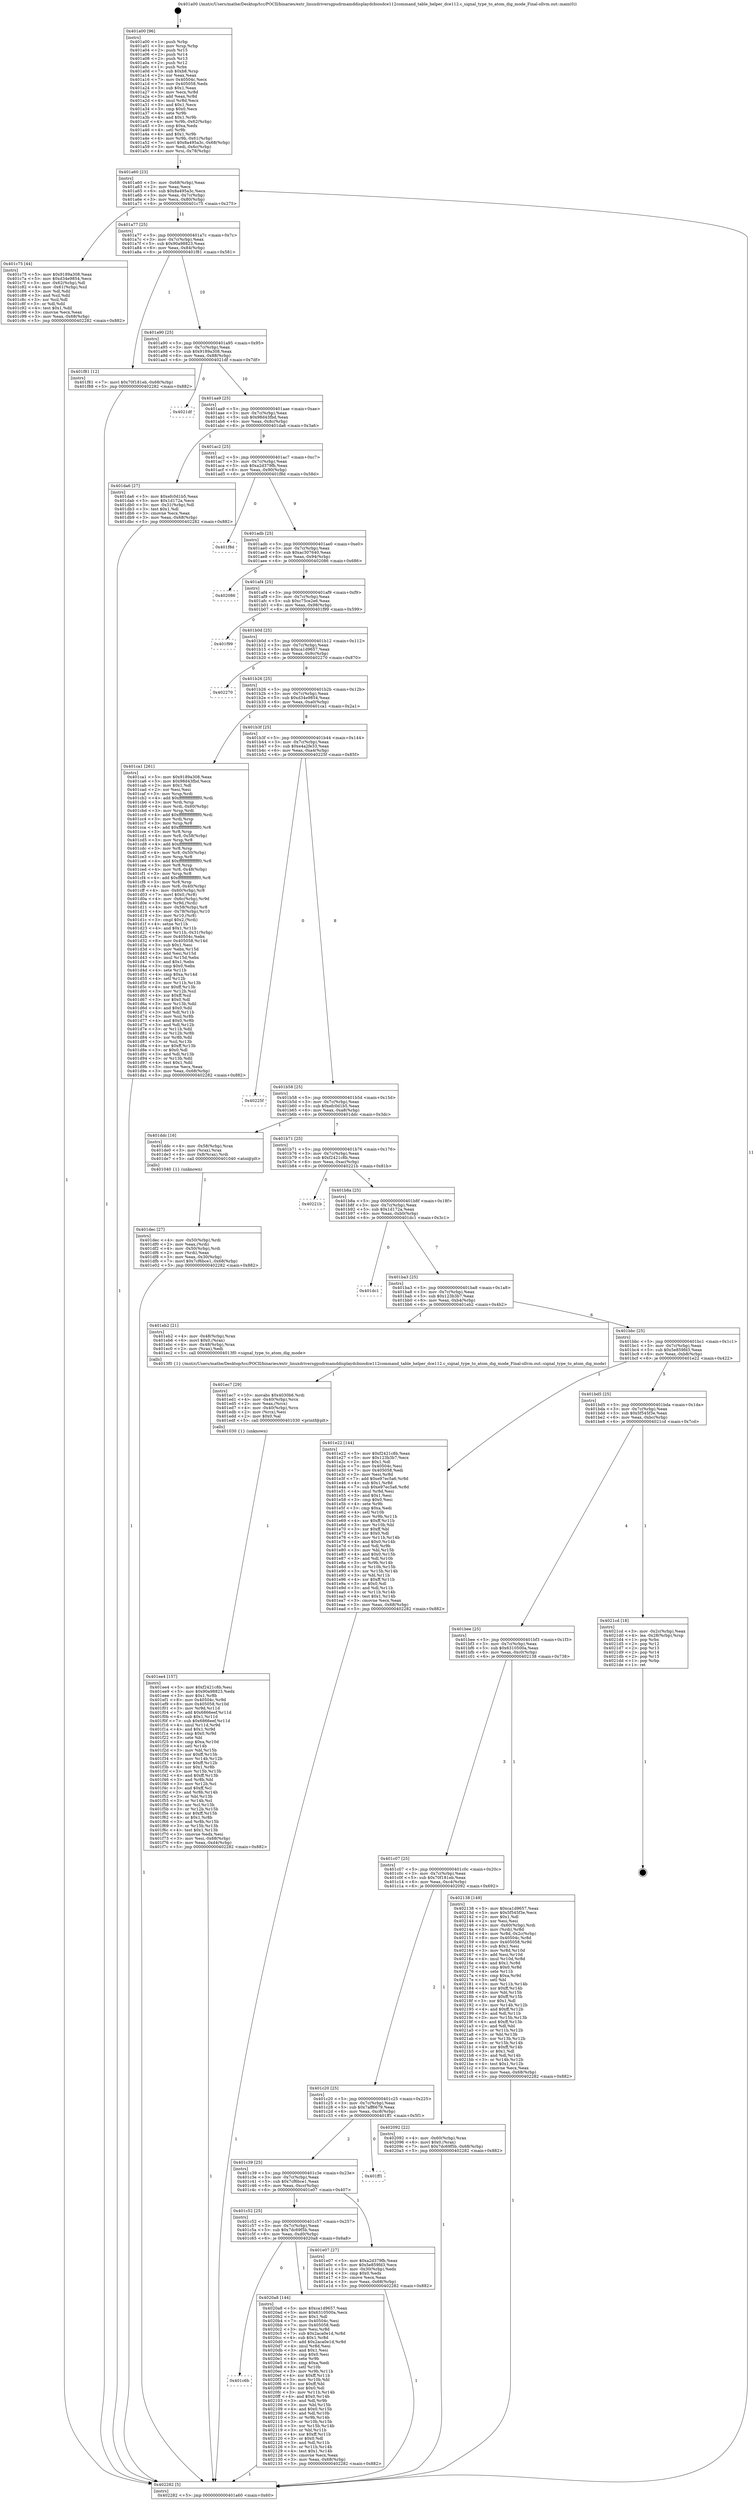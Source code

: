 digraph "0x401a00" {
  label = "0x401a00 (/mnt/c/Users/mathe/Desktop/tcc/POCII/binaries/extr_linuxdriversgpudrmamddisplaydcbiosdce112command_table_helper_dce112.c_signal_type_to_atom_dig_mode_Final-ollvm.out::main(0))"
  labelloc = "t"
  node[shape=record]

  Entry [label="",width=0.3,height=0.3,shape=circle,fillcolor=black,style=filled]
  "0x401a60" [label="{
     0x401a60 [23]\l
     | [instrs]\l
     &nbsp;&nbsp;0x401a60 \<+3\>: mov -0x68(%rbp),%eax\l
     &nbsp;&nbsp;0x401a63 \<+2\>: mov %eax,%ecx\l
     &nbsp;&nbsp;0x401a65 \<+6\>: sub $0x8a495a3c,%ecx\l
     &nbsp;&nbsp;0x401a6b \<+3\>: mov %eax,-0x7c(%rbp)\l
     &nbsp;&nbsp;0x401a6e \<+3\>: mov %ecx,-0x80(%rbp)\l
     &nbsp;&nbsp;0x401a71 \<+6\>: je 0000000000401c75 \<main+0x275\>\l
  }"]
  "0x401c75" [label="{
     0x401c75 [44]\l
     | [instrs]\l
     &nbsp;&nbsp;0x401c75 \<+5\>: mov $0x9189a308,%eax\l
     &nbsp;&nbsp;0x401c7a \<+5\>: mov $0xd34e9854,%ecx\l
     &nbsp;&nbsp;0x401c7f \<+3\>: mov -0x62(%rbp),%dl\l
     &nbsp;&nbsp;0x401c82 \<+4\>: mov -0x61(%rbp),%sil\l
     &nbsp;&nbsp;0x401c86 \<+3\>: mov %dl,%dil\l
     &nbsp;&nbsp;0x401c89 \<+3\>: and %sil,%dil\l
     &nbsp;&nbsp;0x401c8c \<+3\>: xor %sil,%dl\l
     &nbsp;&nbsp;0x401c8f \<+3\>: or %dl,%dil\l
     &nbsp;&nbsp;0x401c92 \<+4\>: test $0x1,%dil\l
     &nbsp;&nbsp;0x401c96 \<+3\>: cmovne %ecx,%eax\l
     &nbsp;&nbsp;0x401c99 \<+3\>: mov %eax,-0x68(%rbp)\l
     &nbsp;&nbsp;0x401c9c \<+5\>: jmp 0000000000402282 \<main+0x882\>\l
  }"]
  "0x401a77" [label="{
     0x401a77 [25]\l
     | [instrs]\l
     &nbsp;&nbsp;0x401a77 \<+5\>: jmp 0000000000401a7c \<main+0x7c\>\l
     &nbsp;&nbsp;0x401a7c \<+3\>: mov -0x7c(%rbp),%eax\l
     &nbsp;&nbsp;0x401a7f \<+5\>: sub $0x90a98823,%eax\l
     &nbsp;&nbsp;0x401a84 \<+6\>: mov %eax,-0x84(%rbp)\l
     &nbsp;&nbsp;0x401a8a \<+6\>: je 0000000000401f81 \<main+0x581\>\l
  }"]
  "0x402282" [label="{
     0x402282 [5]\l
     | [instrs]\l
     &nbsp;&nbsp;0x402282 \<+5\>: jmp 0000000000401a60 \<main+0x60\>\l
  }"]
  "0x401a00" [label="{
     0x401a00 [96]\l
     | [instrs]\l
     &nbsp;&nbsp;0x401a00 \<+1\>: push %rbp\l
     &nbsp;&nbsp;0x401a01 \<+3\>: mov %rsp,%rbp\l
     &nbsp;&nbsp;0x401a04 \<+2\>: push %r15\l
     &nbsp;&nbsp;0x401a06 \<+2\>: push %r14\l
     &nbsp;&nbsp;0x401a08 \<+2\>: push %r13\l
     &nbsp;&nbsp;0x401a0a \<+2\>: push %r12\l
     &nbsp;&nbsp;0x401a0c \<+1\>: push %rbx\l
     &nbsp;&nbsp;0x401a0d \<+7\>: sub $0xb8,%rsp\l
     &nbsp;&nbsp;0x401a14 \<+2\>: xor %eax,%eax\l
     &nbsp;&nbsp;0x401a16 \<+7\>: mov 0x40504c,%ecx\l
     &nbsp;&nbsp;0x401a1d \<+7\>: mov 0x405058,%edx\l
     &nbsp;&nbsp;0x401a24 \<+3\>: sub $0x1,%eax\l
     &nbsp;&nbsp;0x401a27 \<+3\>: mov %ecx,%r8d\l
     &nbsp;&nbsp;0x401a2a \<+3\>: add %eax,%r8d\l
     &nbsp;&nbsp;0x401a2d \<+4\>: imul %r8d,%ecx\l
     &nbsp;&nbsp;0x401a31 \<+3\>: and $0x1,%ecx\l
     &nbsp;&nbsp;0x401a34 \<+3\>: cmp $0x0,%ecx\l
     &nbsp;&nbsp;0x401a37 \<+4\>: sete %r9b\l
     &nbsp;&nbsp;0x401a3b \<+4\>: and $0x1,%r9b\l
     &nbsp;&nbsp;0x401a3f \<+4\>: mov %r9b,-0x62(%rbp)\l
     &nbsp;&nbsp;0x401a43 \<+3\>: cmp $0xa,%edx\l
     &nbsp;&nbsp;0x401a46 \<+4\>: setl %r9b\l
     &nbsp;&nbsp;0x401a4a \<+4\>: and $0x1,%r9b\l
     &nbsp;&nbsp;0x401a4e \<+4\>: mov %r9b,-0x61(%rbp)\l
     &nbsp;&nbsp;0x401a52 \<+7\>: movl $0x8a495a3c,-0x68(%rbp)\l
     &nbsp;&nbsp;0x401a59 \<+3\>: mov %edi,-0x6c(%rbp)\l
     &nbsp;&nbsp;0x401a5c \<+4\>: mov %rsi,-0x78(%rbp)\l
  }"]
  Exit [label="",width=0.3,height=0.3,shape=circle,fillcolor=black,style=filled,peripheries=2]
  "0x401f81" [label="{
     0x401f81 [12]\l
     | [instrs]\l
     &nbsp;&nbsp;0x401f81 \<+7\>: movl $0x70f181eb,-0x68(%rbp)\l
     &nbsp;&nbsp;0x401f88 \<+5\>: jmp 0000000000402282 \<main+0x882\>\l
  }"]
  "0x401a90" [label="{
     0x401a90 [25]\l
     | [instrs]\l
     &nbsp;&nbsp;0x401a90 \<+5\>: jmp 0000000000401a95 \<main+0x95\>\l
     &nbsp;&nbsp;0x401a95 \<+3\>: mov -0x7c(%rbp),%eax\l
     &nbsp;&nbsp;0x401a98 \<+5\>: sub $0x9189a308,%eax\l
     &nbsp;&nbsp;0x401a9d \<+6\>: mov %eax,-0x88(%rbp)\l
     &nbsp;&nbsp;0x401aa3 \<+6\>: je 00000000004021df \<main+0x7df\>\l
  }"]
  "0x401c6b" [label="{
     0x401c6b\l
  }", style=dashed]
  "0x4021df" [label="{
     0x4021df\l
  }", style=dashed]
  "0x401aa9" [label="{
     0x401aa9 [25]\l
     | [instrs]\l
     &nbsp;&nbsp;0x401aa9 \<+5\>: jmp 0000000000401aae \<main+0xae\>\l
     &nbsp;&nbsp;0x401aae \<+3\>: mov -0x7c(%rbp),%eax\l
     &nbsp;&nbsp;0x401ab1 \<+5\>: sub $0x98d43fbd,%eax\l
     &nbsp;&nbsp;0x401ab6 \<+6\>: mov %eax,-0x8c(%rbp)\l
     &nbsp;&nbsp;0x401abc \<+6\>: je 0000000000401da6 \<main+0x3a6\>\l
  }"]
  "0x4020a8" [label="{
     0x4020a8 [144]\l
     | [instrs]\l
     &nbsp;&nbsp;0x4020a8 \<+5\>: mov $0xca1d9657,%eax\l
     &nbsp;&nbsp;0x4020ad \<+5\>: mov $0x6310500a,%ecx\l
     &nbsp;&nbsp;0x4020b2 \<+2\>: mov $0x1,%dl\l
     &nbsp;&nbsp;0x4020b4 \<+7\>: mov 0x40504c,%esi\l
     &nbsp;&nbsp;0x4020bb \<+7\>: mov 0x405058,%edi\l
     &nbsp;&nbsp;0x4020c2 \<+3\>: mov %esi,%r8d\l
     &nbsp;&nbsp;0x4020c5 \<+7\>: sub $0x2aca0e1d,%r8d\l
     &nbsp;&nbsp;0x4020cc \<+4\>: sub $0x1,%r8d\l
     &nbsp;&nbsp;0x4020d0 \<+7\>: add $0x2aca0e1d,%r8d\l
     &nbsp;&nbsp;0x4020d7 \<+4\>: imul %r8d,%esi\l
     &nbsp;&nbsp;0x4020db \<+3\>: and $0x1,%esi\l
     &nbsp;&nbsp;0x4020de \<+3\>: cmp $0x0,%esi\l
     &nbsp;&nbsp;0x4020e1 \<+4\>: sete %r9b\l
     &nbsp;&nbsp;0x4020e5 \<+3\>: cmp $0xa,%edi\l
     &nbsp;&nbsp;0x4020e8 \<+4\>: setl %r10b\l
     &nbsp;&nbsp;0x4020ec \<+3\>: mov %r9b,%r11b\l
     &nbsp;&nbsp;0x4020ef \<+4\>: xor $0xff,%r11b\l
     &nbsp;&nbsp;0x4020f3 \<+3\>: mov %r10b,%bl\l
     &nbsp;&nbsp;0x4020f6 \<+3\>: xor $0xff,%bl\l
     &nbsp;&nbsp;0x4020f9 \<+3\>: xor $0x0,%dl\l
     &nbsp;&nbsp;0x4020fc \<+3\>: mov %r11b,%r14b\l
     &nbsp;&nbsp;0x4020ff \<+4\>: and $0x0,%r14b\l
     &nbsp;&nbsp;0x402103 \<+3\>: and %dl,%r9b\l
     &nbsp;&nbsp;0x402106 \<+3\>: mov %bl,%r15b\l
     &nbsp;&nbsp;0x402109 \<+4\>: and $0x0,%r15b\l
     &nbsp;&nbsp;0x40210d \<+3\>: and %dl,%r10b\l
     &nbsp;&nbsp;0x402110 \<+3\>: or %r9b,%r14b\l
     &nbsp;&nbsp;0x402113 \<+3\>: or %r10b,%r15b\l
     &nbsp;&nbsp;0x402116 \<+3\>: xor %r15b,%r14b\l
     &nbsp;&nbsp;0x402119 \<+3\>: or %bl,%r11b\l
     &nbsp;&nbsp;0x40211c \<+4\>: xor $0xff,%r11b\l
     &nbsp;&nbsp;0x402120 \<+3\>: or $0x0,%dl\l
     &nbsp;&nbsp;0x402123 \<+3\>: and %dl,%r11b\l
     &nbsp;&nbsp;0x402126 \<+3\>: or %r11b,%r14b\l
     &nbsp;&nbsp;0x402129 \<+4\>: test $0x1,%r14b\l
     &nbsp;&nbsp;0x40212d \<+3\>: cmovne %ecx,%eax\l
     &nbsp;&nbsp;0x402130 \<+3\>: mov %eax,-0x68(%rbp)\l
     &nbsp;&nbsp;0x402133 \<+5\>: jmp 0000000000402282 \<main+0x882\>\l
  }"]
  "0x401da6" [label="{
     0x401da6 [27]\l
     | [instrs]\l
     &nbsp;&nbsp;0x401da6 \<+5\>: mov $0xefc0d1b5,%eax\l
     &nbsp;&nbsp;0x401dab \<+5\>: mov $0x1d172a,%ecx\l
     &nbsp;&nbsp;0x401db0 \<+3\>: mov -0x31(%rbp),%dl\l
     &nbsp;&nbsp;0x401db3 \<+3\>: test $0x1,%dl\l
     &nbsp;&nbsp;0x401db6 \<+3\>: cmovne %ecx,%eax\l
     &nbsp;&nbsp;0x401db9 \<+3\>: mov %eax,-0x68(%rbp)\l
     &nbsp;&nbsp;0x401dbc \<+5\>: jmp 0000000000402282 \<main+0x882\>\l
  }"]
  "0x401ac2" [label="{
     0x401ac2 [25]\l
     | [instrs]\l
     &nbsp;&nbsp;0x401ac2 \<+5\>: jmp 0000000000401ac7 \<main+0xc7\>\l
     &nbsp;&nbsp;0x401ac7 \<+3\>: mov -0x7c(%rbp),%eax\l
     &nbsp;&nbsp;0x401aca \<+5\>: sub $0xa2d379fb,%eax\l
     &nbsp;&nbsp;0x401acf \<+6\>: mov %eax,-0x90(%rbp)\l
     &nbsp;&nbsp;0x401ad5 \<+6\>: je 0000000000401f8d \<main+0x58d\>\l
  }"]
  "0x401ee4" [label="{
     0x401ee4 [157]\l
     | [instrs]\l
     &nbsp;&nbsp;0x401ee4 \<+5\>: mov $0xf2421c8b,%esi\l
     &nbsp;&nbsp;0x401ee9 \<+5\>: mov $0x90a98823,%edx\l
     &nbsp;&nbsp;0x401eee \<+3\>: mov $0x1,%r8b\l
     &nbsp;&nbsp;0x401ef1 \<+8\>: mov 0x40504c,%r9d\l
     &nbsp;&nbsp;0x401ef9 \<+8\>: mov 0x405058,%r10d\l
     &nbsp;&nbsp;0x401f01 \<+3\>: mov %r9d,%r11d\l
     &nbsp;&nbsp;0x401f04 \<+7\>: add $0x6866eef,%r11d\l
     &nbsp;&nbsp;0x401f0b \<+4\>: sub $0x1,%r11d\l
     &nbsp;&nbsp;0x401f0f \<+7\>: sub $0x6866eef,%r11d\l
     &nbsp;&nbsp;0x401f16 \<+4\>: imul %r11d,%r9d\l
     &nbsp;&nbsp;0x401f1a \<+4\>: and $0x1,%r9d\l
     &nbsp;&nbsp;0x401f1e \<+4\>: cmp $0x0,%r9d\l
     &nbsp;&nbsp;0x401f22 \<+3\>: sete %bl\l
     &nbsp;&nbsp;0x401f25 \<+4\>: cmp $0xa,%r10d\l
     &nbsp;&nbsp;0x401f29 \<+4\>: setl %r14b\l
     &nbsp;&nbsp;0x401f2d \<+3\>: mov %bl,%r15b\l
     &nbsp;&nbsp;0x401f30 \<+4\>: xor $0xff,%r15b\l
     &nbsp;&nbsp;0x401f34 \<+3\>: mov %r14b,%r12b\l
     &nbsp;&nbsp;0x401f37 \<+4\>: xor $0xff,%r12b\l
     &nbsp;&nbsp;0x401f3b \<+4\>: xor $0x1,%r8b\l
     &nbsp;&nbsp;0x401f3f \<+3\>: mov %r15b,%r13b\l
     &nbsp;&nbsp;0x401f42 \<+4\>: and $0xff,%r13b\l
     &nbsp;&nbsp;0x401f46 \<+3\>: and %r8b,%bl\l
     &nbsp;&nbsp;0x401f49 \<+3\>: mov %r12b,%cl\l
     &nbsp;&nbsp;0x401f4c \<+3\>: and $0xff,%cl\l
     &nbsp;&nbsp;0x401f4f \<+3\>: and %r8b,%r14b\l
     &nbsp;&nbsp;0x401f52 \<+3\>: or %bl,%r13b\l
     &nbsp;&nbsp;0x401f55 \<+3\>: or %r14b,%cl\l
     &nbsp;&nbsp;0x401f58 \<+3\>: xor %cl,%r13b\l
     &nbsp;&nbsp;0x401f5b \<+3\>: or %r12b,%r15b\l
     &nbsp;&nbsp;0x401f5e \<+4\>: xor $0xff,%r15b\l
     &nbsp;&nbsp;0x401f62 \<+4\>: or $0x1,%r8b\l
     &nbsp;&nbsp;0x401f66 \<+3\>: and %r8b,%r15b\l
     &nbsp;&nbsp;0x401f69 \<+3\>: or %r15b,%r13b\l
     &nbsp;&nbsp;0x401f6c \<+4\>: test $0x1,%r13b\l
     &nbsp;&nbsp;0x401f70 \<+3\>: cmovne %edx,%esi\l
     &nbsp;&nbsp;0x401f73 \<+3\>: mov %esi,-0x68(%rbp)\l
     &nbsp;&nbsp;0x401f76 \<+6\>: mov %eax,-0xd4(%rbp)\l
     &nbsp;&nbsp;0x401f7c \<+5\>: jmp 0000000000402282 \<main+0x882\>\l
  }"]
  "0x401f8d" [label="{
     0x401f8d\l
  }", style=dashed]
  "0x401adb" [label="{
     0x401adb [25]\l
     | [instrs]\l
     &nbsp;&nbsp;0x401adb \<+5\>: jmp 0000000000401ae0 \<main+0xe0\>\l
     &nbsp;&nbsp;0x401ae0 \<+3\>: mov -0x7c(%rbp),%eax\l
     &nbsp;&nbsp;0x401ae3 \<+5\>: sub $0xac307640,%eax\l
     &nbsp;&nbsp;0x401ae8 \<+6\>: mov %eax,-0x94(%rbp)\l
     &nbsp;&nbsp;0x401aee \<+6\>: je 0000000000402086 \<main+0x686\>\l
  }"]
  "0x401ec7" [label="{
     0x401ec7 [29]\l
     | [instrs]\l
     &nbsp;&nbsp;0x401ec7 \<+10\>: movabs $0x4030b6,%rdi\l
     &nbsp;&nbsp;0x401ed1 \<+4\>: mov -0x40(%rbp),%rcx\l
     &nbsp;&nbsp;0x401ed5 \<+2\>: mov %eax,(%rcx)\l
     &nbsp;&nbsp;0x401ed7 \<+4\>: mov -0x40(%rbp),%rcx\l
     &nbsp;&nbsp;0x401edb \<+2\>: mov (%rcx),%esi\l
     &nbsp;&nbsp;0x401edd \<+2\>: mov $0x0,%al\l
     &nbsp;&nbsp;0x401edf \<+5\>: call 0000000000401030 \<printf@plt\>\l
     | [calls]\l
     &nbsp;&nbsp;0x401030 \{1\} (unknown)\l
  }"]
  "0x402086" [label="{
     0x402086\l
  }", style=dashed]
  "0x401af4" [label="{
     0x401af4 [25]\l
     | [instrs]\l
     &nbsp;&nbsp;0x401af4 \<+5\>: jmp 0000000000401af9 \<main+0xf9\>\l
     &nbsp;&nbsp;0x401af9 \<+3\>: mov -0x7c(%rbp),%eax\l
     &nbsp;&nbsp;0x401afc \<+5\>: sub $0xc75ce2e6,%eax\l
     &nbsp;&nbsp;0x401b01 \<+6\>: mov %eax,-0x98(%rbp)\l
     &nbsp;&nbsp;0x401b07 \<+6\>: je 0000000000401f99 \<main+0x599\>\l
  }"]
  "0x401c52" [label="{
     0x401c52 [25]\l
     | [instrs]\l
     &nbsp;&nbsp;0x401c52 \<+5\>: jmp 0000000000401c57 \<main+0x257\>\l
     &nbsp;&nbsp;0x401c57 \<+3\>: mov -0x7c(%rbp),%eax\l
     &nbsp;&nbsp;0x401c5a \<+5\>: sub $0x7dc69f5b,%eax\l
     &nbsp;&nbsp;0x401c5f \<+6\>: mov %eax,-0xd0(%rbp)\l
     &nbsp;&nbsp;0x401c65 \<+6\>: je 00000000004020a8 \<main+0x6a8\>\l
  }"]
  "0x401f99" [label="{
     0x401f99\l
  }", style=dashed]
  "0x401b0d" [label="{
     0x401b0d [25]\l
     | [instrs]\l
     &nbsp;&nbsp;0x401b0d \<+5\>: jmp 0000000000401b12 \<main+0x112\>\l
     &nbsp;&nbsp;0x401b12 \<+3\>: mov -0x7c(%rbp),%eax\l
     &nbsp;&nbsp;0x401b15 \<+5\>: sub $0xca1d9657,%eax\l
     &nbsp;&nbsp;0x401b1a \<+6\>: mov %eax,-0x9c(%rbp)\l
     &nbsp;&nbsp;0x401b20 \<+6\>: je 0000000000402270 \<main+0x870\>\l
  }"]
  "0x401e07" [label="{
     0x401e07 [27]\l
     | [instrs]\l
     &nbsp;&nbsp;0x401e07 \<+5\>: mov $0xa2d379fb,%eax\l
     &nbsp;&nbsp;0x401e0c \<+5\>: mov $0x5e859fd3,%ecx\l
     &nbsp;&nbsp;0x401e11 \<+3\>: mov -0x30(%rbp),%edx\l
     &nbsp;&nbsp;0x401e14 \<+3\>: cmp $0x0,%edx\l
     &nbsp;&nbsp;0x401e17 \<+3\>: cmove %ecx,%eax\l
     &nbsp;&nbsp;0x401e1a \<+3\>: mov %eax,-0x68(%rbp)\l
     &nbsp;&nbsp;0x401e1d \<+5\>: jmp 0000000000402282 \<main+0x882\>\l
  }"]
  "0x402270" [label="{
     0x402270\l
  }", style=dashed]
  "0x401b26" [label="{
     0x401b26 [25]\l
     | [instrs]\l
     &nbsp;&nbsp;0x401b26 \<+5\>: jmp 0000000000401b2b \<main+0x12b\>\l
     &nbsp;&nbsp;0x401b2b \<+3\>: mov -0x7c(%rbp),%eax\l
     &nbsp;&nbsp;0x401b2e \<+5\>: sub $0xd34e9854,%eax\l
     &nbsp;&nbsp;0x401b33 \<+6\>: mov %eax,-0xa0(%rbp)\l
     &nbsp;&nbsp;0x401b39 \<+6\>: je 0000000000401ca1 \<main+0x2a1\>\l
  }"]
  "0x401c39" [label="{
     0x401c39 [25]\l
     | [instrs]\l
     &nbsp;&nbsp;0x401c39 \<+5\>: jmp 0000000000401c3e \<main+0x23e\>\l
     &nbsp;&nbsp;0x401c3e \<+3\>: mov -0x7c(%rbp),%eax\l
     &nbsp;&nbsp;0x401c41 \<+5\>: sub $0x7cf6bce1,%eax\l
     &nbsp;&nbsp;0x401c46 \<+6\>: mov %eax,-0xcc(%rbp)\l
     &nbsp;&nbsp;0x401c4c \<+6\>: je 0000000000401e07 \<main+0x407\>\l
  }"]
  "0x401ca1" [label="{
     0x401ca1 [261]\l
     | [instrs]\l
     &nbsp;&nbsp;0x401ca1 \<+5\>: mov $0x9189a308,%eax\l
     &nbsp;&nbsp;0x401ca6 \<+5\>: mov $0x98d43fbd,%ecx\l
     &nbsp;&nbsp;0x401cab \<+2\>: mov $0x1,%dl\l
     &nbsp;&nbsp;0x401cad \<+2\>: xor %esi,%esi\l
     &nbsp;&nbsp;0x401caf \<+3\>: mov %rsp,%rdi\l
     &nbsp;&nbsp;0x401cb2 \<+4\>: add $0xfffffffffffffff0,%rdi\l
     &nbsp;&nbsp;0x401cb6 \<+3\>: mov %rdi,%rsp\l
     &nbsp;&nbsp;0x401cb9 \<+4\>: mov %rdi,-0x60(%rbp)\l
     &nbsp;&nbsp;0x401cbd \<+3\>: mov %rsp,%rdi\l
     &nbsp;&nbsp;0x401cc0 \<+4\>: add $0xfffffffffffffff0,%rdi\l
     &nbsp;&nbsp;0x401cc4 \<+3\>: mov %rdi,%rsp\l
     &nbsp;&nbsp;0x401cc7 \<+3\>: mov %rsp,%r8\l
     &nbsp;&nbsp;0x401cca \<+4\>: add $0xfffffffffffffff0,%r8\l
     &nbsp;&nbsp;0x401cce \<+3\>: mov %r8,%rsp\l
     &nbsp;&nbsp;0x401cd1 \<+4\>: mov %r8,-0x58(%rbp)\l
     &nbsp;&nbsp;0x401cd5 \<+3\>: mov %rsp,%r8\l
     &nbsp;&nbsp;0x401cd8 \<+4\>: add $0xfffffffffffffff0,%r8\l
     &nbsp;&nbsp;0x401cdc \<+3\>: mov %r8,%rsp\l
     &nbsp;&nbsp;0x401cdf \<+4\>: mov %r8,-0x50(%rbp)\l
     &nbsp;&nbsp;0x401ce3 \<+3\>: mov %rsp,%r8\l
     &nbsp;&nbsp;0x401ce6 \<+4\>: add $0xfffffffffffffff0,%r8\l
     &nbsp;&nbsp;0x401cea \<+3\>: mov %r8,%rsp\l
     &nbsp;&nbsp;0x401ced \<+4\>: mov %r8,-0x48(%rbp)\l
     &nbsp;&nbsp;0x401cf1 \<+3\>: mov %rsp,%r8\l
     &nbsp;&nbsp;0x401cf4 \<+4\>: add $0xfffffffffffffff0,%r8\l
     &nbsp;&nbsp;0x401cf8 \<+3\>: mov %r8,%rsp\l
     &nbsp;&nbsp;0x401cfb \<+4\>: mov %r8,-0x40(%rbp)\l
     &nbsp;&nbsp;0x401cff \<+4\>: mov -0x60(%rbp),%r8\l
     &nbsp;&nbsp;0x401d03 \<+7\>: movl $0x0,(%r8)\l
     &nbsp;&nbsp;0x401d0a \<+4\>: mov -0x6c(%rbp),%r9d\l
     &nbsp;&nbsp;0x401d0e \<+3\>: mov %r9d,(%rdi)\l
     &nbsp;&nbsp;0x401d11 \<+4\>: mov -0x58(%rbp),%r8\l
     &nbsp;&nbsp;0x401d15 \<+4\>: mov -0x78(%rbp),%r10\l
     &nbsp;&nbsp;0x401d19 \<+3\>: mov %r10,(%r8)\l
     &nbsp;&nbsp;0x401d1c \<+3\>: cmpl $0x2,(%rdi)\l
     &nbsp;&nbsp;0x401d1f \<+4\>: setne %r11b\l
     &nbsp;&nbsp;0x401d23 \<+4\>: and $0x1,%r11b\l
     &nbsp;&nbsp;0x401d27 \<+4\>: mov %r11b,-0x31(%rbp)\l
     &nbsp;&nbsp;0x401d2b \<+7\>: mov 0x40504c,%ebx\l
     &nbsp;&nbsp;0x401d32 \<+8\>: mov 0x405058,%r14d\l
     &nbsp;&nbsp;0x401d3a \<+3\>: sub $0x1,%esi\l
     &nbsp;&nbsp;0x401d3d \<+3\>: mov %ebx,%r15d\l
     &nbsp;&nbsp;0x401d40 \<+3\>: add %esi,%r15d\l
     &nbsp;&nbsp;0x401d43 \<+4\>: imul %r15d,%ebx\l
     &nbsp;&nbsp;0x401d47 \<+3\>: and $0x1,%ebx\l
     &nbsp;&nbsp;0x401d4a \<+3\>: cmp $0x0,%ebx\l
     &nbsp;&nbsp;0x401d4d \<+4\>: sete %r11b\l
     &nbsp;&nbsp;0x401d51 \<+4\>: cmp $0xa,%r14d\l
     &nbsp;&nbsp;0x401d55 \<+4\>: setl %r12b\l
     &nbsp;&nbsp;0x401d59 \<+3\>: mov %r11b,%r13b\l
     &nbsp;&nbsp;0x401d5c \<+4\>: xor $0xff,%r13b\l
     &nbsp;&nbsp;0x401d60 \<+3\>: mov %r12b,%sil\l
     &nbsp;&nbsp;0x401d63 \<+4\>: xor $0xff,%sil\l
     &nbsp;&nbsp;0x401d67 \<+3\>: xor $0x0,%dl\l
     &nbsp;&nbsp;0x401d6a \<+3\>: mov %r13b,%dil\l
     &nbsp;&nbsp;0x401d6d \<+4\>: and $0x0,%dil\l
     &nbsp;&nbsp;0x401d71 \<+3\>: and %dl,%r11b\l
     &nbsp;&nbsp;0x401d74 \<+3\>: mov %sil,%r8b\l
     &nbsp;&nbsp;0x401d77 \<+4\>: and $0x0,%r8b\l
     &nbsp;&nbsp;0x401d7b \<+3\>: and %dl,%r12b\l
     &nbsp;&nbsp;0x401d7e \<+3\>: or %r11b,%dil\l
     &nbsp;&nbsp;0x401d81 \<+3\>: or %r12b,%r8b\l
     &nbsp;&nbsp;0x401d84 \<+3\>: xor %r8b,%dil\l
     &nbsp;&nbsp;0x401d87 \<+3\>: or %sil,%r13b\l
     &nbsp;&nbsp;0x401d8a \<+4\>: xor $0xff,%r13b\l
     &nbsp;&nbsp;0x401d8e \<+3\>: or $0x0,%dl\l
     &nbsp;&nbsp;0x401d91 \<+3\>: and %dl,%r13b\l
     &nbsp;&nbsp;0x401d94 \<+3\>: or %r13b,%dil\l
     &nbsp;&nbsp;0x401d97 \<+4\>: test $0x1,%dil\l
     &nbsp;&nbsp;0x401d9b \<+3\>: cmovne %ecx,%eax\l
     &nbsp;&nbsp;0x401d9e \<+3\>: mov %eax,-0x68(%rbp)\l
     &nbsp;&nbsp;0x401da1 \<+5\>: jmp 0000000000402282 \<main+0x882\>\l
  }"]
  "0x401b3f" [label="{
     0x401b3f [25]\l
     | [instrs]\l
     &nbsp;&nbsp;0x401b3f \<+5\>: jmp 0000000000401b44 \<main+0x144\>\l
     &nbsp;&nbsp;0x401b44 \<+3\>: mov -0x7c(%rbp),%eax\l
     &nbsp;&nbsp;0x401b47 \<+5\>: sub $0xe4a2fe33,%eax\l
     &nbsp;&nbsp;0x401b4c \<+6\>: mov %eax,-0xa4(%rbp)\l
     &nbsp;&nbsp;0x401b52 \<+6\>: je 000000000040225f \<main+0x85f\>\l
  }"]
  "0x401ff1" [label="{
     0x401ff1\l
  }", style=dashed]
  "0x401c20" [label="{
     0x401c20 [25]\l
     | [instrs]\l
     &nbsp;&nbsp;0x401c20 \<+5\>: jmp 0000000000401c25 \<main+0x225\>\l
     &nbsp;&nbsp;0x401c25 \<+3\>: mov -0x7c(%rbp),%eax\l
     &nbsp;&nbsp;0x401c28 \<+5\>: sub $0x7aff6679,%eax\l
     &nbsp;&nbsp;0x401c2d \<+6\>: mov %eax,-0xc8(%rbp)\l
     &nbsp;&nbsp;0x401c33 \<+6\>: je 0000000000401ff1 \<main+0x5f1\>\l
  }"]
  "0x40225f" [label="{
     0x40225f\l
  }", style=dashed]
  "0x401b58" [label="{
     0x401b58 [25]\l
     | [instrs]\l
     &nbsp;&nbsp;0x401b58 \<+5\>: jmp 0000000000401b5d \<main+0x15d\>\l
     &nbsp;&nbsp;0x401b5d \<+3\>: mov -0x7c(%rbp),%eax\l
     &nbsp;&nbsp;0x401b60 \<+5\>: sub $0xefc0d1b5,%eax\l
     &nbsp;&nbsp;0x401b65 \<+6\>: mov %eax,-0xa8(%rbp)\l
     &nbsp;&nbsp;0x401b6b \<+6\>: je 0000000000401ddc \<main+0x3dc\>\l
  }"]
  "0x402092" [label="{
     0x402092 [22]\l
     | [instrs]\l
     &nbsp;&nbsp;0x402092 \<+4\>: mov -0x60(%rbp),%rax\l
     &nbsp;&nbsp;0x402096 \<+6\>: movl $0x0,(%rax)\l
     &nbsp;&nbsp;0x40209c \<+7\>: movl $0x7dc69f5b,-0x68(%rbp)\l
     &nbsp;&nbsp;0x4020a3 \<+5\>: jmp 0000000000402282 \<main+0x882\>\l
  }"]
  "0x401ddc" [label="{
     0x401ddc [16]\l
     | [instrs]\l
     &nbsp;&nbsp;0x401ddc \<+4\>: mov -0x58(%rbp),%rax\l
     &nbsp;&nbsp;0x401de0 \<+3\>: mov (%rax),%rax\l
     &nbsp;&nbsp;0x401de3 \<+4\>: mov 0x8(%rax),%rdi\l
     &nbsp;&nbsp;0x401de7 \<+5\>: call 0000000000401040 \<atoi@plt\>\l
     | [calls]\l
     &nbsp;&nbsp;0x401040 \{1\} (unknown)\l
  }"]
  "0x401b71" [label="{
     0x401b71 [25]\l
     | [instrs]\l
     &nbsp;&nbsp;0x401b71 \<+5\>: jmp 0000000000401b76 \<main+0x176\>\l
     &nbsp;&nbsp;0x401b76 \<+3\>: mov -0x7c(%rbp),%eax\l
     &nbsp;&nbsp;0x401b79 \<+5\>: sub $0xf2421c8b,%eax\l
     &nbsp;&nbsp;0x401b7e \<+6\>: mov %eax,-0xac(%rbp)\l
     &nbsp;&nbsp;0x401b84 \<+6\>: je 000000000040221b \<main+0x81b\>\l
  }"]
  "0x401dec" [label="{
     0x401dec [27]\l
     | [instrs]\l
     &nbsp;&nbsp;0x401dec \<+4\>: mov -0x50(%rbp),%rdi\l
     &nbsp;&nbsp;0x401df0 \<+2\>: mov %eax,(%rdi)\l
     &nbsp;&nbsp;0x401df2 \<+4\>: mov -0x50(%rbp),%rdi\l
     &nbsp;&nbsp;0x401df6 \<+2\>: mov (%rdi),%eax\l
     &nbsp;&nbsp;0x401df8 \<+3\>: mov %eax,-0x30(%rbp)\l
     &nbsp;&nbsp;0x401dfb \<+7\>: movl $0x7cf6bce1,-0x68(%rbp)\l
     &nbsp;&nbsp;0x401e02 \<+5\>: jmp 0000000000402282 \<main+0x882\>\l
  }"]
  "0x401c07" [label="{
     0x401c07 [25]\l
     | [instrs]\l
     &nbsp;&nbsp;0x401c07 \<+5\>: jmp 0000000000401c0c \<main+0x20c\>\l
     &nbsp;&nbsp;0x401c0c \<+3\>: mov -0x7c(%rbp),%eax\l
     &nbsp;&nbsp;0x401c0f \<+5\>: sub $0x70f181eb,%eax\l
     &nbsp;&nbsp;0x401c14 \<+6\>: mov %eax,-0xc4(%rbp)\l
     &nbsp;&nbsp;0x401c1a \<+6\>: je 0000000000402092 \<main+0x692\>\l
  }"]
  "0x40221b" [label="{
     0x40221b\l
  }", style=dashed]
  "0x401b8a" [label="{
     0x401b8a [25]\l
     | [instrs]\l
     &nbsp;&nbsp;0x401b8a \<+5\>: jmp 0000000000401b8f \<main+0x18f\>\l
     &nbsp;&nbsp;0x401b8f \<+3\>: mov -0x7c(%rbp),%eax\l
     &nbsp;&nbsp;0x401b92 \<+5\>: sub $0x1d172a,%eax\l
     &nbsp;&nbsp;0x401b97 \<+6\>: mov %eax,-0xb0(%rbp)\l
     &nbsp;&nbsp;0x401b9d \<+6\>: je 0000000000401dc1 \<main+0x3c1\>\l
  }"]
  "0x402138" [label="{
     0x402138 [149]\l
     | [instrs]\l
     &nbsp;&nbsp;0x402138 \<+5\>: mov $0xca1d9657,%eax\l
     &nbsp;&nbsp;0x40213d \<+5\>: mov $0x5f545f3e,%ecx\l
     &nbsp;&nbsp;0x402142 \<+2\>: mov $0x1,%dl\l
     &nbsp;&nbsp;0x402144 \<+2\>: xor %esi,%esi\l
     &nbsp;&nbsp;0x402146 \<+4\>: mov -0x60(%rbp),%rdi\l
     &nbsp;&nbsp;0x40214a \<+3\>: mov (%rdi),%r8d\l
     &nbsp;&nbsp;0x40214d \<+4\>: mov %r8d,-0x2c(%rbp)\l
     &nbsp;&nbsp;0x402151 \<+8\>: mov 0x40504c,%r8d\l
     &nbsp;&nbsp;0x402159 \<+8\>: mov 0x405058,%r9d\l
     &nbsp;&nbsp;0x402161 \<+3\>: sub $0x1,%esi\l
     &nbsp;&nbsp;0x402164 \<+3\>: mov %r8d,%r10d\l
     &nbsp;&nbsp;0x402167 \<+3\>: add %esi,%r10d\l
     &nbsp;&nbsp;0x40216a \<+4\>: imul %r10d,%r8d\l
     &nbsp;&nbsp;0x40216e \<+4\>: and $0x1,%r8d\l
     &nbsp;&nbsp;0x402172 \<+4\>: cmp $0x0,%r8d\l
     &nbsp;&nbsp;0x402176 \<+4\>: sete %r11b\l
     &nbsp;&nbsp;0x40217a \<+4\>: cmp $0xa,%r9d\l
     &nbsp;&nbsp;0x40217e \<+3\>: setl %bl\l
     &nbsp;&nbsp;0x402181 \<+3\>: mov %r11b,%r14b\l
     &nbsp;&nbsp;0x402184 \<+4\>: xor $0xff,%r14b\l
     &nbsp;&nbsp;0x402188 \<+3\>: mov %bl,%r15b\l
     &nbsp;&nbsp;0x40218b \<+4\>: xor $0xff,%r15b\l
     &nbsp;&nbsp;0x40218f \<+3\>: xor $0x1,%dl\l
     &nbsp;&nbsp;0x402192 \<+3\>: mov %r14b,%r12b\l
     &nbsp;&nbsp;0x402195 \<+4\>: and $0xff,%r12b\l
     &nbsp;&nbsp;0x402199 \<+3\>: and %dl,%r11b\l
     &nbsp;&nbsp;0x40219c \<+3\>: mov %r15b,%r13b\l
     &nbsp;&nbsp;0x40219f \<+4\>: and $0xff,%r13b\l
     &nbsp;&nbsp;0x4021a3 \<+2\>: and %dl,%bl\l
     &nbsp;&nbsp;0x4021a5 \<+3\>: or %r11b,%r12b\l
     &nbsp;&nbsp;0x4021a8 \<+3\>: or %bl,%r13b\l
     &nbsp;&nbsp;0x4021ab \<+3\>: xor %r13b,%r12b\l
     &nbsp;&nbsp;0x4021ae \<+3\>: or %r15b,%r14b\l
     &nbsp;&nbsp;0x4021b1 \<+4\>: xor $0xff,%r14b\l
     &nbsp;&nbsp;0x4021b5 \<+3\>: or $0x1,%dl\l
     &nbsp;&nbsp;0x4021b8 \<+3\>: and %dl,%r14b\l
     &nbsp;&nbsp;0x4021bb \<+3\>: or %r14b,%r12b\l
     &nbsp;&nbsp;0x4021be \<+4\>: test $0x1,%r12b\l
     &nbsp;&nbsp;0x4021c2 \<+3\>: cmovne %ecx,%eax\l
     &nbsp;&nbsp;0x4021c5 \<+3\>: mov %eax,-0x68(%rbp)\l
     &nbsp;&nbsp;0x4021c8 \<+5\>: jmp 0000000000402282 \<main+0x882\>\l
  }"]
  "0x401dc1" [label="{
     0x401dc1\l
  }", style=dashed]
  "0x401ba3" [label="{
     0x401ba3 [25]\l
     | [instrs]\l
     &nbsp;&nbsp;0x401ba3 \<+5\>: jmp 0000000000401ba8 \<main+0x1a8\>\l
     &nbsp;&nbsp;0x401ba8 \<+3\>: mov -0x7c(%rbp),%eax\l
     &nbsp;&nbsp;0x401bab \<+5\>: sub $0x123b3b7,%eax\l
     &nbsp;&nbsp;0x401bb0 \<+6\>: mov %eax,-0xb4(%rbp)\l
     &nbsp;&nbsp;0x401bb6 \<+6\>: je 0000000000401eb2 \<main+0x4b2\>\l
  }"]
  "0x401bee" [label="{
     0x401bee [25]\l
     | [instrs]\l
     &nbsp;&nbsp;0x401bee \<+5\>: jmp 0000000000401bf3 \<main+0x1f3\>\l
     &nbsp;&nbsp;0x401bf3 \<+3\>: mov -0x7c(%rbp),%eax\l
     &nbsp;&nbsp;0x401bf6 \<+5\>: sub $0x6310500a,%eax\l
     &nbsp;&nbsp;0x401bfb \<+6\>: mov %eax,-0xc0(%rbp)\l
     &nbsp;&nbsp;0x401c01 \<+6\>: je 0000000000402138 \<main+0x738\>\l
  }"]
  "0x401eb2" [label="{
     0x401eb2 [21]\l
     | [instrs]\l
     &nbsp;&nbsp;0x401eb2 \<+4\>: mov -0x48(%rbp),%rax\l
     &nbsp;&nbsp;0x401eb6 \<+6\>: movl $0x0,(%rax)\l
     &nbsp;&nbsp;0x401ebc \<+4\>: mov -0x48(%rbp),%rax\l
     &nbsp;&nbsp;0x401ec0 \<+2\>: mov (%rax),%edi\l
     &nbsp;&nbsp;0x401ec2 \<+5\>: call 00000000004013f0 \<signal_type_to_atom_dig_mode\>\l
     | [calls]\l
     &nbsp;&nbsp;0x4013f0 \{1\} (/mnt/c/Users/mathe/Desktop/tcc/POCII/binaries/extr_linuxdriversgpudrmamddisplaydcbiosdce112command_table_helper_dce112.c_signal_type_to_atom_dig_mode_Final-ollvm.out::signal_type_to_atom_dig_mode)\l
  }"]
  "0x401bbc" [label="{
     0x401bbc [25]\l
     | [instrs]\l
     &nbsp;&nbsp;0x401bbc \<+5\>: jmp 0000000000401bc1 \<main+0x1c1\>\l
     &nbsp;&nbsp;0x401bc1 \<+3\>: mov -0x7c(%rbp),%eax\l
     &nbsp;&nbsp;0x401bc4 \<+5\>: sub $0x5e859fd3,%eax\l
     &nbsp;&nbsp;0x401bc9 \<+6\>: mov %eax,-0xb8(%rbp)\l
     &nbsp;&nbsp;0x401bcf \<+6\>: je 0000000000401e22 \<main+0x422\>\l
  }"]
  "0x4021cd" [label="{
     0x4021cd [18]\l
     | [instrs]\l
     &nbsp;&nbsp;0x4021cd \<+3\>: mov -0x2c(%rbp),%eax\l
     &nbsp;&nbsp;0x4021d0 \<+4\>: lea -0x28(%rbp),%rsp\l
     &nbsp;&nbsp;0x4021d4 \<+1\>: pop %rbx\l
     &nbsp;&nbsp;0x4021d5 \<+2\>: pop %r12\l
     &nbsp;&nbsp;0x4021d7 \<+2\>: pop %r13\l
     &nbsp;&nbsp;0x4021d9 \<+2\>: pop %r14\l
     &nbsp;&nbsp;0x4021db \<+2\>: pop %r15\l
     &nbsp;&nbsp;0x4021dd \<+1\>: pop %rbp\l
     &nbsp;&nbsp;0x4021de \<+1\>: ret\l
  }"]
  "0x401e22" [label="{
     0x401e22 [144]\l
     | [instrs]\l
     &nbsp;&nbsp;0x401e22 \<+5\>: mov $0xf2421c8b,%eax\l
     &nbsp;&nbsp;0x401e27 \<+5\>: mov $0x123b3b7,%ecx\l
     &nbsp;&nbsp;0x401e2c \<+2\>: mov $0x1,%dl\l
     &nbsp;&nbsp;0x401e2e \<+7\>: mov 0x40504c,%esi\l
     &nbsp;&nbsp;0x401e35 \<+7\>: mov 0x405058,%edi\l
     &nbsp;&nbsp;0x401e3c \<+3\>: mov %esi,%r8d\l
     &nbsp;&nbsp;0x401e3f \<+7\>: add $0xe97ec5a6,%r8d\l
     &nbsp;&nbsp;0x401e46 \<+4\>: sub $0x1,%r8d\l
     &nbsp;&nbsp;0x401e4a \<+7\>: sub $0xe97ec5a6,%r8d\l
     &nbsp;&nbsp;0x401e51 \<+4\>: imul %r8d,%esi\l
     &nbsp;&nbsp;0x401e55 \<+3\>: and $0x1,%esi\l
     &nbsp;&nbsp;0x401e58 \<+3\>: cmp $0x0,%esi\l
     &nbsp;&nbsp;0x401e5b \<+4\>: sete %r9b\l
     &nbsp;&nbsp;0x401e5f \<+3\>: cmp $0xa,%edi\l
     &nbsp;&nbsp;0x401e62 \<+4\>: setl %r10b\l
     &nbsp;&nbsp;0x401e66 \<+3\>: mov %r9b,%r11b\l
     &nbsp;&nbsp;0x401e69 \<+4\>: xor $0xff,%r11b\l
     &nbsp;&nbsp;0x401e6d \<+3\>: mov %r10b,%bl\l
     &nbsp;&nbsp;0x401e70 \<+3\>: xor $0xff,%bl\l
     &nbsp;&nbsp;0x401e73 \<+3\>: xor $0x0,%dl\l
     &nbsp;&nbsp;0x401e76 \<+3\>: mov %r11b,%r14b\l
     &nbsp;&nbsp;0x401e79 \<+4\>: and $0x0,%r14b\l
     &nbsp;&nbsp;0x401e7d \<+3\>: and %dl,%r9b\l
     &nbsp;&nbsp;0x401e80 \<+3\>: mov %bl,%r15b\l
     &nbsp;&nbsp;0x401e83 \<+4\>: and $0x0,%r15b\l
     &nbsp;&nbsp;0x401e87 \<+3\>: and %dl,%r10b\l
     &nbsp;&nbsp;0x401e8a \<+3\>: or %r9b,%r14b\l
     &nbsp;&nbsp;0x401e8d \<+3\>: or %r10b,%r15b\l
     &nbsp;&nbsp;0x401e90 \<+3\>: xor %r15b,%r14b\l
     &nbsp;&nbsp;0x401e93 \<+3\>: or %bl,%r11b\l
     &nbsp;&nbsp;0x401e96 \<+4\>: xor $0xff,%r11b\l
     &nbsp;&nbsp;0x401e9a \<+3\>: or $0x0,%dl\l
     &nbsp;&nbsp;0x401e9d \<+3\>: and %dl,%r11b\l
     &nbsp;&nbsp;0x401ea0 \<+3\>: or %r11b,%r14b\l
     &nbsp;&nbsp;0x401ea3 \<+4\>: test $0x1,%r14b\l
     &nbsp;&nbsp;0x401ea7 \<+3\>: cmovne %ecx,%eax\l
     &nbsp;&nbsp;0x401eaa \<+3\>: mov %eax,-0x68(%rbp)\l
     &nbsp;&nbsp;0x401ead \<+5\>: jmp 0000000000402282 \<main+0x882\>\l
  }"]
  "0x401bd5" [label="{
     0x401bd5 [25]\l
     | [instrs]\l
     &nbsp;&nbsp;0x401bd5 \<+5\>: jmp 0000000000401bda \<main+0x1da\>\l
     &nbsp;&nbsp;0x401bda \<+3\>: mov -0x7c(%rbp),%eax\l
     &nbsp;&nbsp;0x401bdd \<+5\>: sub $0x5f545f3e,%eax\l
     &nbsp;&nbsp;0x401be2 \<+6\>: mov %eax,-0xbc(%rbp)\l
     &nbsp;&nbsp;0x401be8 \<+6\>: je 00000000004021cd \<main+0x7cd\>\l
  }"]
  Entry -> "0x401a00" [label=" 1"]
  "0x401a60" -> "0x401c75" [label=" 1"]
  "0x401a60" -> "0x401a77" [label=" 11"]
  "0x401c75" -> "0x402282" [label=" 1"]
  "0x401a00" -> "0x401a60" [label=" 1"]
  "0x402282" -> "0x401a60" [label=" 11"]
  "0x4021cd" -> Exit [label=" 1"]
  "0x401a77" -> "0x401f81" [label=" 1"]
  "0x401a77" -> "0x401a90" [label=" 10"]
  "0x402138" -> "0x402282" [label=" 1"]
  "0x401a90" -> "0x4021df" [label=" 0"]
  "0x401a90" -> "0x401aa9" [label=" 10"]
  "0x4020a8" -> "0x402282" [label=" 1"]
  "0x401aa9" -> "0x401da6" [label=" 1"]
  "0x401aa9" -> "0x401ac2" [label=" 9"]
  "0x401c52" -> "0x401c6b" [label=" 0"]
  "0x401ac2" -> "0x401f8d" [label=" 0"]
  "0x401ac2" -> "0x401adb" [label=" 9"]
  "0x401c52" -> "0x4020a8" [label=" 1"]
  "0x401adb" -> "0x402086" [label=" 0"]
  "0x401adb" -> "0x401af4" [label=" 9"]
  "0x402092" -> "0x402282" [label=" 1"]
  "0x401af4" -> "0x401f99" [label=" 0"]
  "0x401af4" -> "0x401b0d" [label=" 9"]
  "0x401f81" -> "0x402282" [label=" 1"]
  "0x401b0d" -> "0x402270" [label=" 0"]
  "0x401b0d" -> "0x401b26" [label=" 9"]
  "0x401ee4" -> "0x402282" [label=" 1"]
  "0x401b26" -> "0x401ca1" [label=" 1"]
  "0x401b26" -> "0x401b3f" [label=" 8"]
  "0x401eb2" -> "0x401ec7" [label=" 1"]
  "0x401ca1" -> "0x402282" [label=" 1"]
  "0x401da6" -> "0x402282" [label=" 1"]
  "0x401e22" -> "0x402282" [label=" 1"]
  "0x401b3f" -> "0x40225f" [label=" 0"]
  "0x401b3f" -> "0x401b58" [label=" 8"]
  "0x401c39" -> "0x401c52" [label=" 1"]
  "0x401b58" -> "0x401ddc" [label=" 1"]
  "0x401b58" -> "0x401b71" [label=" 7"]
  "0x401ddc" -> "0x401dec" [label=" 1"]
  "0x401dec" -> "0x402282" [label=" 1"]
  "0x401c39" -> "0x401e07" [label=" 1"]
  "0x401b71" -> "0x40221b" [label=" 0"]
  "0x401b71" -> "0x401b8a" [label=" 7"]
  "0x401c20" -> "0x401c39" [label=" 2"]
  "0x401b8a" -> "0x401dc1" [label=" 0"]
  "0x401b8a" -> "0x401ba3" [label=" 7"]
  "0x401c20" -> "0x401ff1" [label=" 0"]
  "0x401ba3" -> "0x401eb2" [label=" 1"]
  "0x401ba3" -> "0x401bbc" [label=" 6"]
  "0x401c07" -> "0x401c20" [label=" 2"]
  "0x401bbc" -> "0x401e22" [label=" 1"]
  "0x401bbc" -> "0x401bd5" [label=" 5"]
  "0x401c07" -> "0x402092" [label=" 1"]
  "0x401bd5" -> "0x4021cd" [label=" 1"]
  "0x401bd5" -> "0x401bee" [label=" 4"]
  "0x401e07" -> "0x402282" [label=" 1"]
  "0x401bee" -> "0x402138" [label=" 1"]
  "0x401bee" -> "0x401c07" [label=" 3"]
  "0x401ec7" -> "0x401ee4" [label=" 1"]
}
